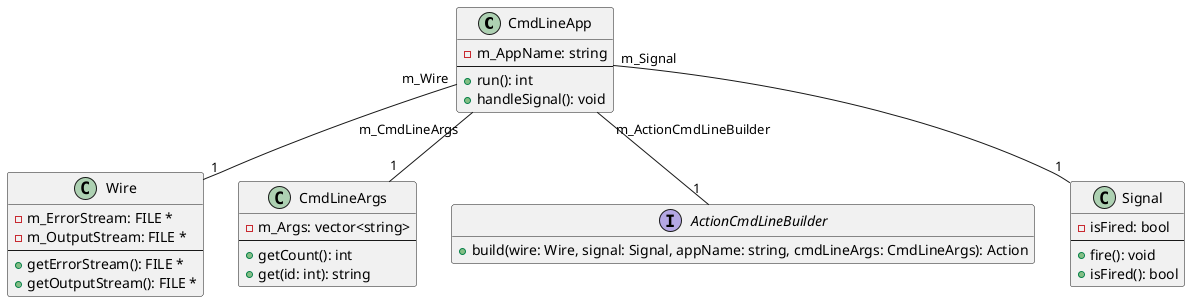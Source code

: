 @startuml

class CmdLineApp {
  - m_AppName: string
  --
  + run(): int
  + handleSignal(): void
}

CmdLineApp "m_Wire" -- "1" Wire
CmdLineApp "m_CmdLineArgs" -- "1" CmdLineArgs
CmdLineApp "m_ActionCmdLineBuilder" -- "1" ActionCmdLineBuilder
CmdLineApp "m_Signal" -- "1" Signal

class Wire {
  - m_ErrorStream: FILE *
  - m_OutputStream: FILE *
  --
  + getErrorStream(): FILE *
  + getOutputStream(): FILE *
}
hide Wire methods

class Signal {
  - isFired: bool
  --
  + fire(): void
  + isFired(): bool
}

class CmdLineArgs {
  - m_Args: vector<string>
  --
  + getCount(): int
  + get(id: int): string  
}

interface ActionCmdLineBuilder {
  + build(wire: Wire, signal: Signal, appName: string, cmdLineArgs: CmdLineArgs): Action
}
hide ActionCmdLineBuilder fields

@enduml
